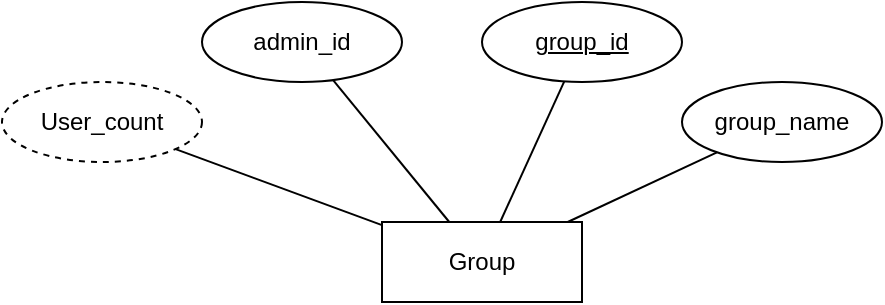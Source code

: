 <mxfile version="24.2.7" type="github">
  <diagram name="Page-1" id="Zqd1YzgJUZWeYHfp2GL1">
    <mxGraphModel dx="786" dy="472" grid="1" gridSize="10" guides="1" tooltips="1" connect="1" arrows="1" fold="1" page="1" pageScale="1" pageWidth="1920" pageHeight="1200" math="0" shadow="0">
      <root>
        <mxCell id="0" />
        <mxCell id="1" parent="0" />
        <mxCell id="Jkd2d1tERfmLZoAq9r95-1" value="group_id" style="ellipse;whiteSpace=wrap;html=1;align=center;fontStyle=4;" vertex="1" parent="1">
          <mxGeometry x="280" y="840" width="100" height="40" as="geometry" />
        </mxCell>
        <mxCell id="Jkd2d1tERfmLZoAq9r95-2" value="" style="endArrow=none;html=1;rounded=0;" edge="1" parent="1" source="Jkd2d1tERfmLZoAq9r95-1" target="Jkd2d1tERfmLZoAq9r95-3">
          <mxGeometry relative="1" as="geometry">
            <mxPoint x="1050" y="1750" as="sourcePoint" />
            <mxPoint x="1210" y="1750" as="targetPoint" />
          </mxGeometry>
        </mxCell>
        <mxCell id="Jkd2d1tERfmLZoAq9r95-3" value="Group" style="whiteSpace=wrap;html=1;align=center;" vertex="1" parent="1">
          <mxGeometry x="230" y="950" width="100" height="40" as="geometry" />
        </mxCell>
        <mxCell id="Jkd2d1tERfmLZoAq9r95-4" value="" style="endArrow=none;html=1;rounded=0;" edge="1" parent="1" source="Jkd2d1tERfmLZoAq9r95-7" target="Jkd2d1tERfmLZoAq9r95-3">
          <mxGeometry relative="1" as="geometry">
            <mxPoint x="1080" y="1780" as="sourcePoint" />
            <mxPoint x="1240" y="1780" as="targetPoint" />
          </mxGeometry>
        </mxCell>
        <mxCell id="Jkd2d1tERfmLZoAq9r95-5" value="" style="endArrow=none;html=1;rounded=0;" edge="1" parent="1" source="Jkd2d1tERfmLZoAq9r95-3" target="Jkd2d1tERfmLZoAq9r95-8">
          <mxGeometry relative="1" as="geometry">
            <mxPoint x="1090" y="1790" as="sourcePoint" />
            <mxPoint x="1250" y="1790" as="targetPoint" />
          </mxGeometry>
        </mxCell>
        <mxCell id="Jkd2d1tERfmLZoAq9r95-6" value="" style="endArrow=none;html=1;rounded=0;" edge="1" parent="1" source="Jkd2d1tERfmLZoAq9r95-10" target="Jkd2d1tERfmLZoAq9r95-3">
          <mxGeometry relative="1" as="geometry">
            <mxPoint x="179.966" y="1061.664" as="sourcePoint" />
            <mxPoint x="1230" y="1770" as="targetPoint" />
          </mxGeometry>
        </mxCell>
        <mxCell id="Jkd2d1tERfmLZoAq9r95-7" value="group_name" style="ellipse;whiteSpace=wrap;html=1;align=center;" vertex="1" parent="1">
          <mxGeometry x="380" y="880" width="100" height="40" as="geometry" />
        </mxCell>
        <mxCell id="Jkd2d1tERfmLZoAq9r95-8" value="admin_id" style="ellipse;whiteSpace=wrap;html=1;align=center;" vertex="1" parent="1">
          <mxGeometry x="140" y="840" width="100" height="40" as="geometry" />
        </mxCell>
        <mxCell id="Jkd2d1tERfmLZoAq9r95-10" value="User_count" style="ellipse;whiteSpace=wrap;html=1;align=center;dashed=1;" vertex="1" parent="1">
          <mxGeometry x="40" y="880" width="100" height="40" as="geometry" />
        </mxCell>
      </root>
    </mxGraphModel>
  </diagram>
</mxfile>
